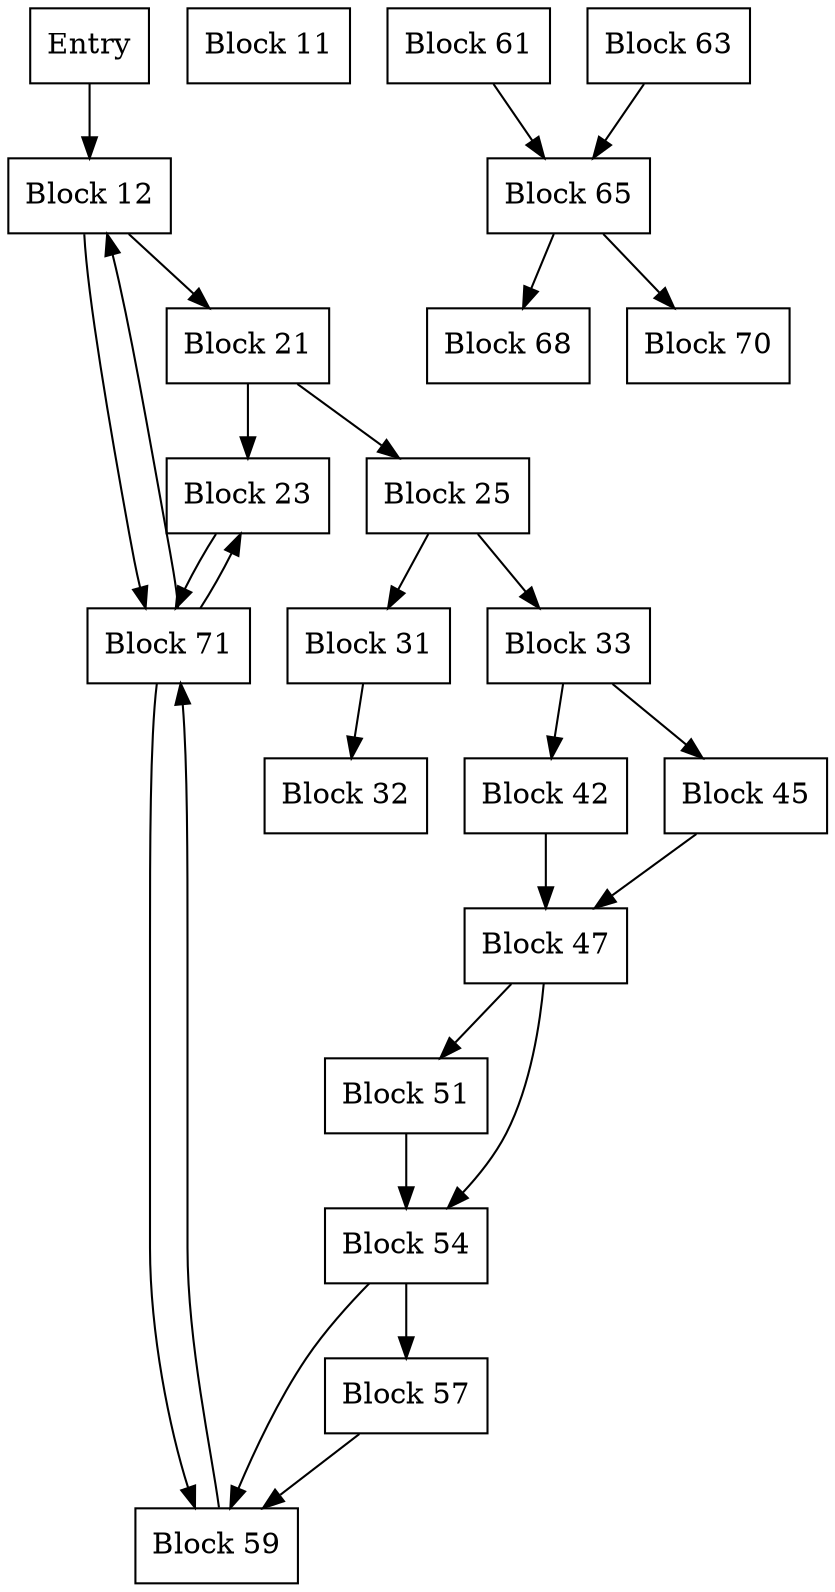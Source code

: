 digraph CFG {
    node [shape=box];

    entry [label="Entry"];
    block_11 [label="Block 11"];
    block_12 [label="Block 12"];
    block_21 [label="Block 21"];
    block_23 [label="Block 23"];
    block_25 [label="Block 25"];
    block_31 [label="Block 31"];
    block_32 [label="Block 32"];
    block_33 [label="Block 33"];
    block_42 [label="Block 42"];
    block_45 [label="Block 45"];
    block_47 [label="Block 47"];
    block_51 [label="Block 51"];
    block_54 [label="Block 54"];
    block_57 [label="Block 57"];
    block_59 [label="Block 59"];
    block_61 [label="Block 61"];
    block_63 [label="Block 63"];
    block_65 [label="Block 65"];
    block_68 [label="Block 68"];
    block_70 [label="Block 70"];
    block_71 [label="Block 71"];

    entry -> block_12;
    block_12 -> block_21;
    block_12 -> block_71;
    
    block_21 -> block_23;
    block_21 -> block_25;

    block_23 -> block_71;

    block_25 -> block_31;
    block_25 -> block_33;

    block_31 -> block_32;

    block_33 -> block_42;
    block_33 -> block_45;

    block_42 -> block_47;

    block_45 -> block_47;

    block_47 -> block_51;
    block_47 -> block_54;

    block_51 -> block_54;

    block_54 -> block_57;
    block_54 -> block_59;

    block_57 -> block_59;

    block_59 -> block_71;

    block_61 -> block_65;
    block_63 -> block_65;

    block_65 -> block_68;
    block_65 -> block_70;

    block_71 -> block_12;
    block_71 -> block_23;
    block_71 -> block_59;
}